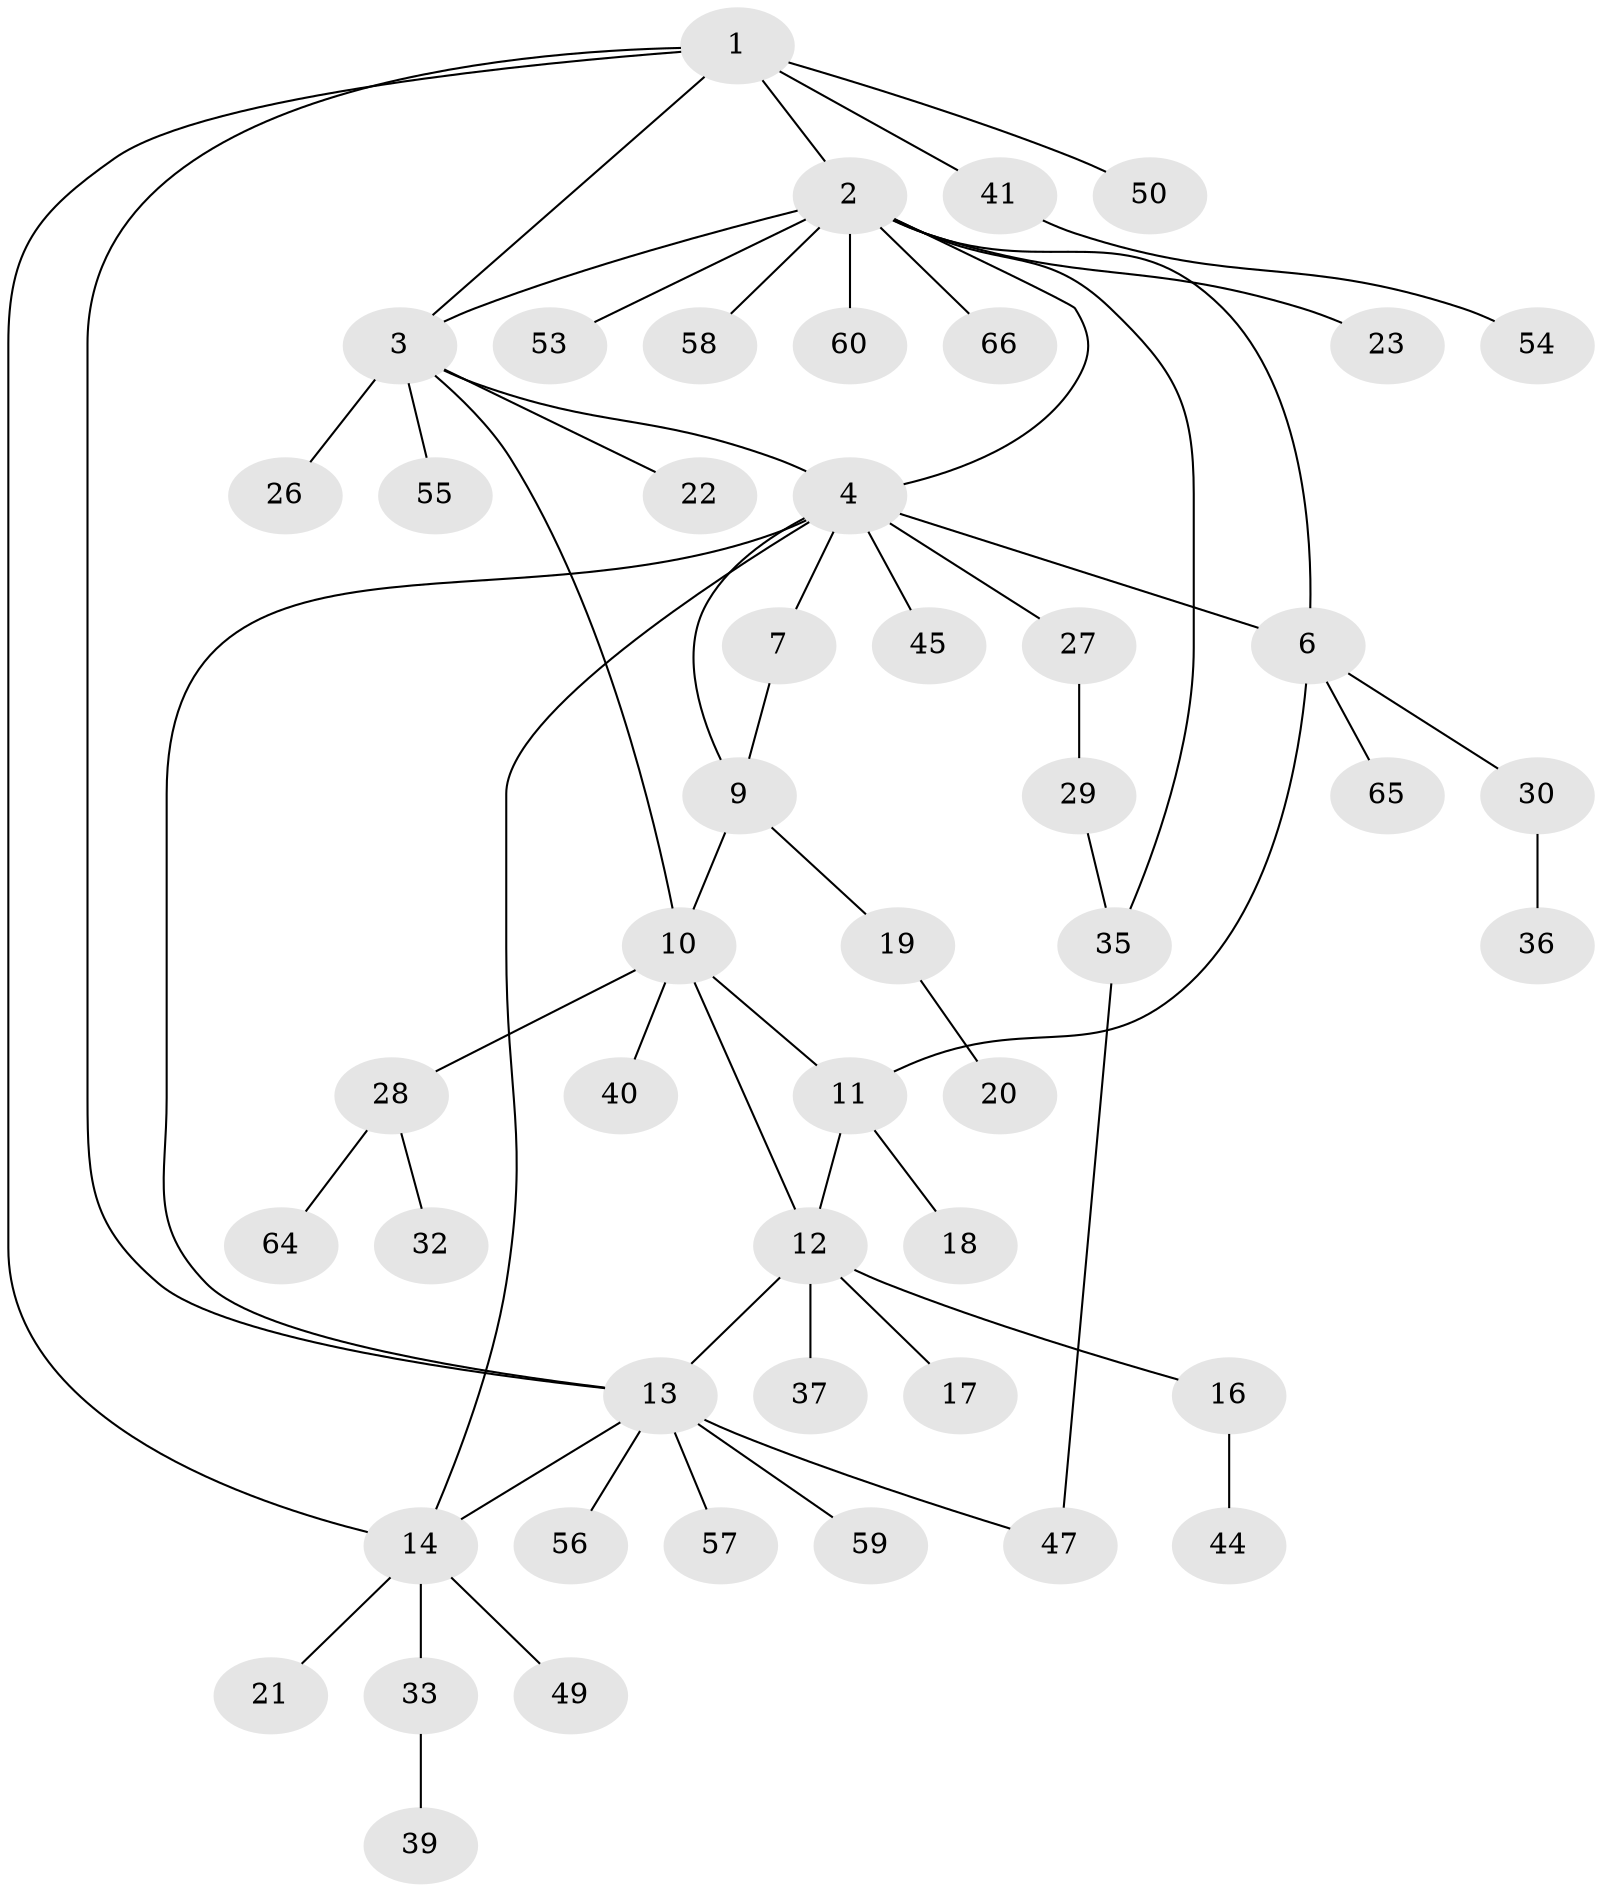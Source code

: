 // Generated by graph-tools (version 1.1) at 2025/52/02/27/25 19:52:17]
// undirected, 49 vertices, 61 edges
graph export_dot {
graph [start="1"]
  node [color=gray90,style=filled];
  1 [super="+15"];
  2 [super="+5"];
  3 [super="+43"];
  4 [super="+8"];
  6 [super="+51"];
  7 [super="+42"];
  9 [super="+38"];
  10 [super="+61"];
  11;
  12 [super="+52"];
  13 [super="+31"];
  14 [super="+24"];
  16 [super="+25"];
  17;
  18;
  19;
  20 [super="+34"];
  21;
  22;
  23;
  26;
  27 [super="+69"];
  28 [super="+67"];
  29;
  30;
  32;
  33 [super="+46"];
  35 [super="+48"];
  36;
  37;
  39;
  40;
  41 [super="+62"];
  44;
  45;
  47 [super="+68"];
  49;
  50 [super="+63"];
  53;
  54;
  55;
  56;
  57;
  58;
  59;
  60;
  64;
  65;
  66;
  1 -- 2;
  1 -- 3;
  1 -- 50;
  1 -- 41;
  1 -- 13;
  1 -- 14;
  2 -- 3;
  2 -- 58;
  2 -- 60;
  2 -- 66;
  2 -- 4;
  2 -- 53;
  2 -- 6;
  2 -- 23;
  2 -- 35;
  3 -- 10;
  3 -- 22;
  3 -- 26;
  3 -- 55;
  3 -- 4;
  4 -- 6;
  4 -- 14;
  4 -- 13;
  4 -- 7;
  4 -- 9;
  4 -- 27;
  4 -- 45;
  6 -- 11;
  6 -- 30;
  6 -- 65;
  7 -- 9;
  9 -- 10;
  9 -- 19;
  10 -- 11;
  10 -- 12;
  10 -- 28;
  10 -- 40;
  11 -- 12;
  11 -- 18;
  12 -- 13;
  12 -- 16;
  12 -- 17;
  12 -- 37;
  13 -- 14;
  13 -- 47;
  13 -- 56;
  13 -- 57;
  13 -- 59;
  14 -- 21;
  14 -- 33;
  14 -- 49;
  16 -- 44;
  19 -- 20;
  27 -- 29;
  28 -- 32;
  28 -- 64;
  29 -- 35;
  30 -- 36;
  33 -- 39;
  35 -- 47;
  41 -- 54;
}
